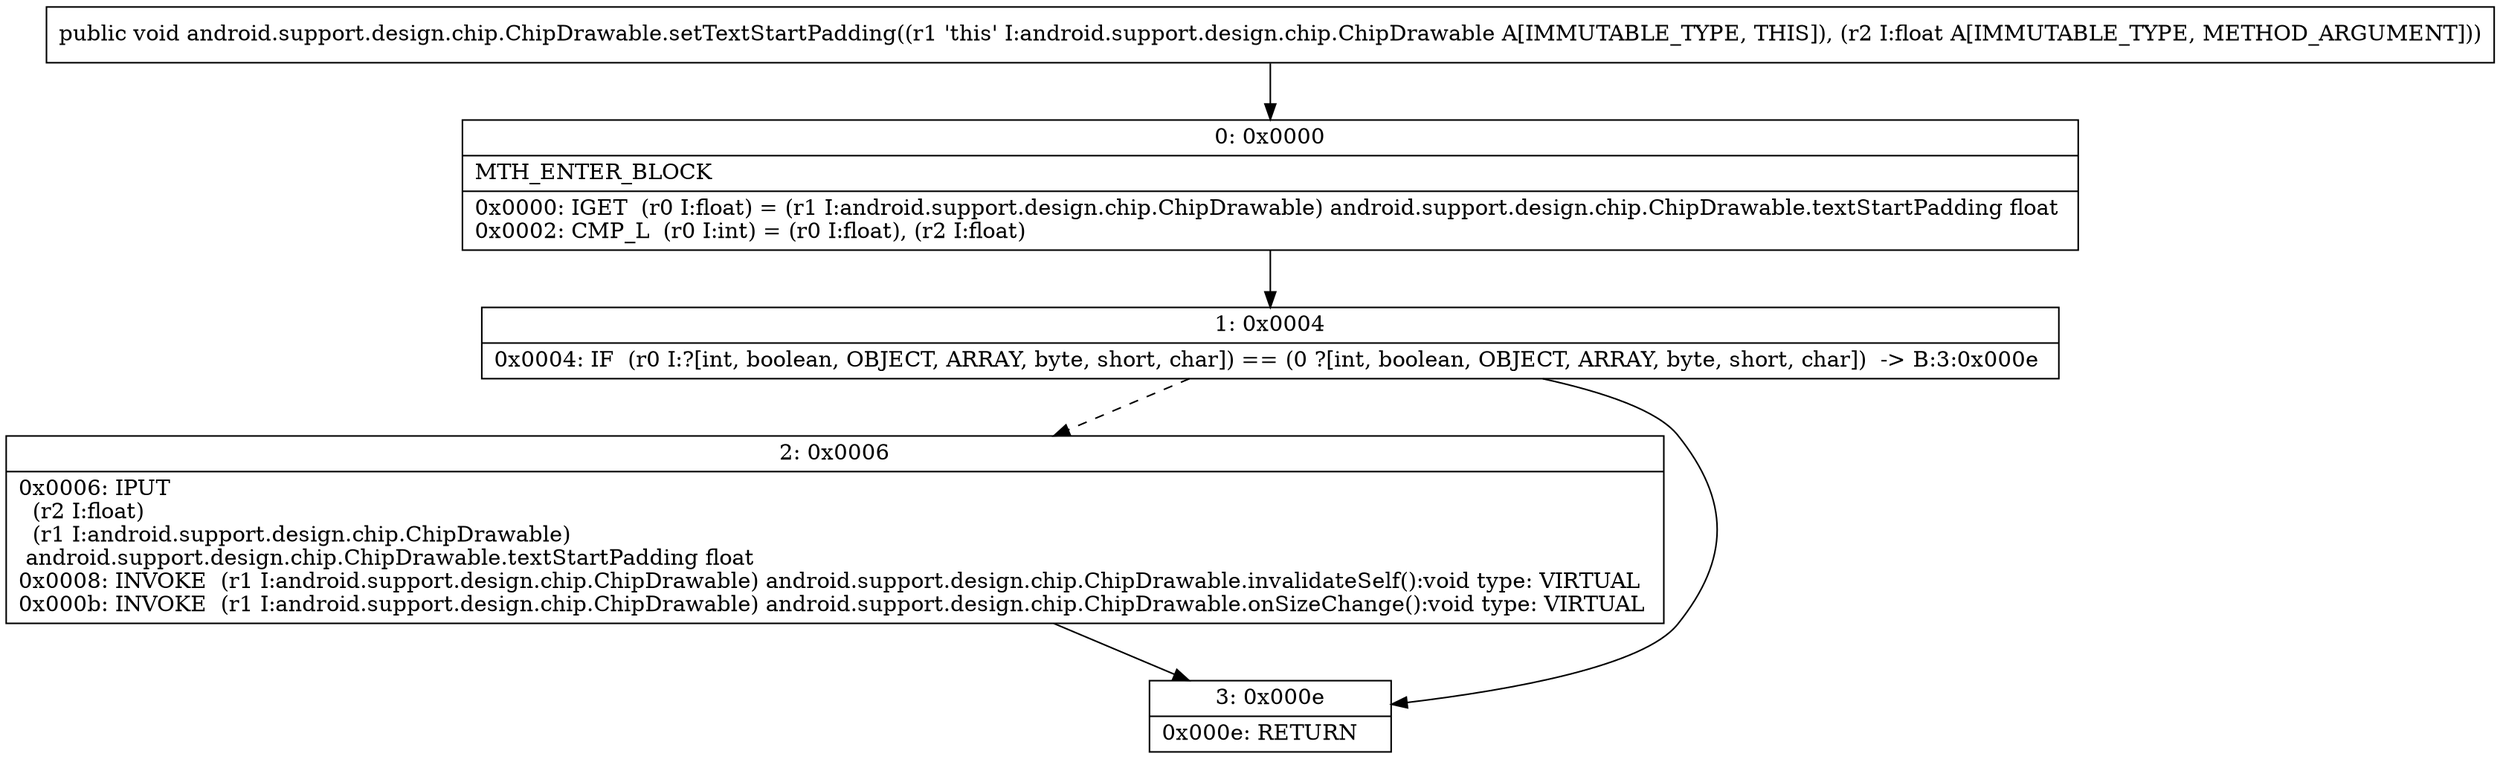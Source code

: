 digraph "CFG forandroid.support.design.chip.ChipDrawable.setTextStartPadding(F)V" {
Node_0 [shape=record,label="{0\:\ 0x0000|MTH_ENTER_BLOCK\l|0x0000: IGET  (r0 I:float) = (r1 I:android.support.design.chip.ChipDrawable) android.support.design.chip.ChipDrawable.textStartPadding float \l0x0002: CMP_L  (r0 I:int) = (r0 I:float), (r2 I:float) \l}"];
Node_1 [shape=record,label="{1\:\ 0x0004|0x0004: IF  (r0 I:?[int, boolean, OBJECT, ARRAY, byte, short, char]) == (0 ?[int, boolean, OBJECT, ARRAY, byte, short, char])  \-\> B:3:0x000e \l}"];
Node_2 [shape=record,label="{2\:\ 0x0006|0x0006: IPUT  \l  (r2 I:float)\l  (r1 I:android.support.design.chip.ChipDrawable)\l android.support.design.chip.ChipDrawable.textStartPadding float \l0x0008: INVOKE  (r1 I:android.support.design.chip.ChipDrawable) android.support.design.chip.ChipDrawable.invalidateSelf():void type: VIRTUAL \l0x000b: INVOKE  (r1 I:android.support.design.chip.ChipDrawable) android.support.design.chip.ChipDrawable.onSizeChange():void type: VIRTUAL \l}"];
Node_3 [shape=record,label="{3\:\ 0x000e|0x000e: RETURN   \l}"];
MethodNode[shape=record,label="{public void android.support.design.chip.ChipDrawable.setTextStartPadding((r1 'this' I:android.support.design.chip.ChipDrawable A[IMMUTABLE_TYPE, THIS]), (r2 I:float A[IMMUTABLE_TYPE, METHOD_ARGUMENT])) }"];
MethodNode -> Node_0;
Node_0 -> Node_1;
Node_1 -> Node_2[style=dashed];
Node_1 -> Node_3;
Node_2 -> Node_3;
}

